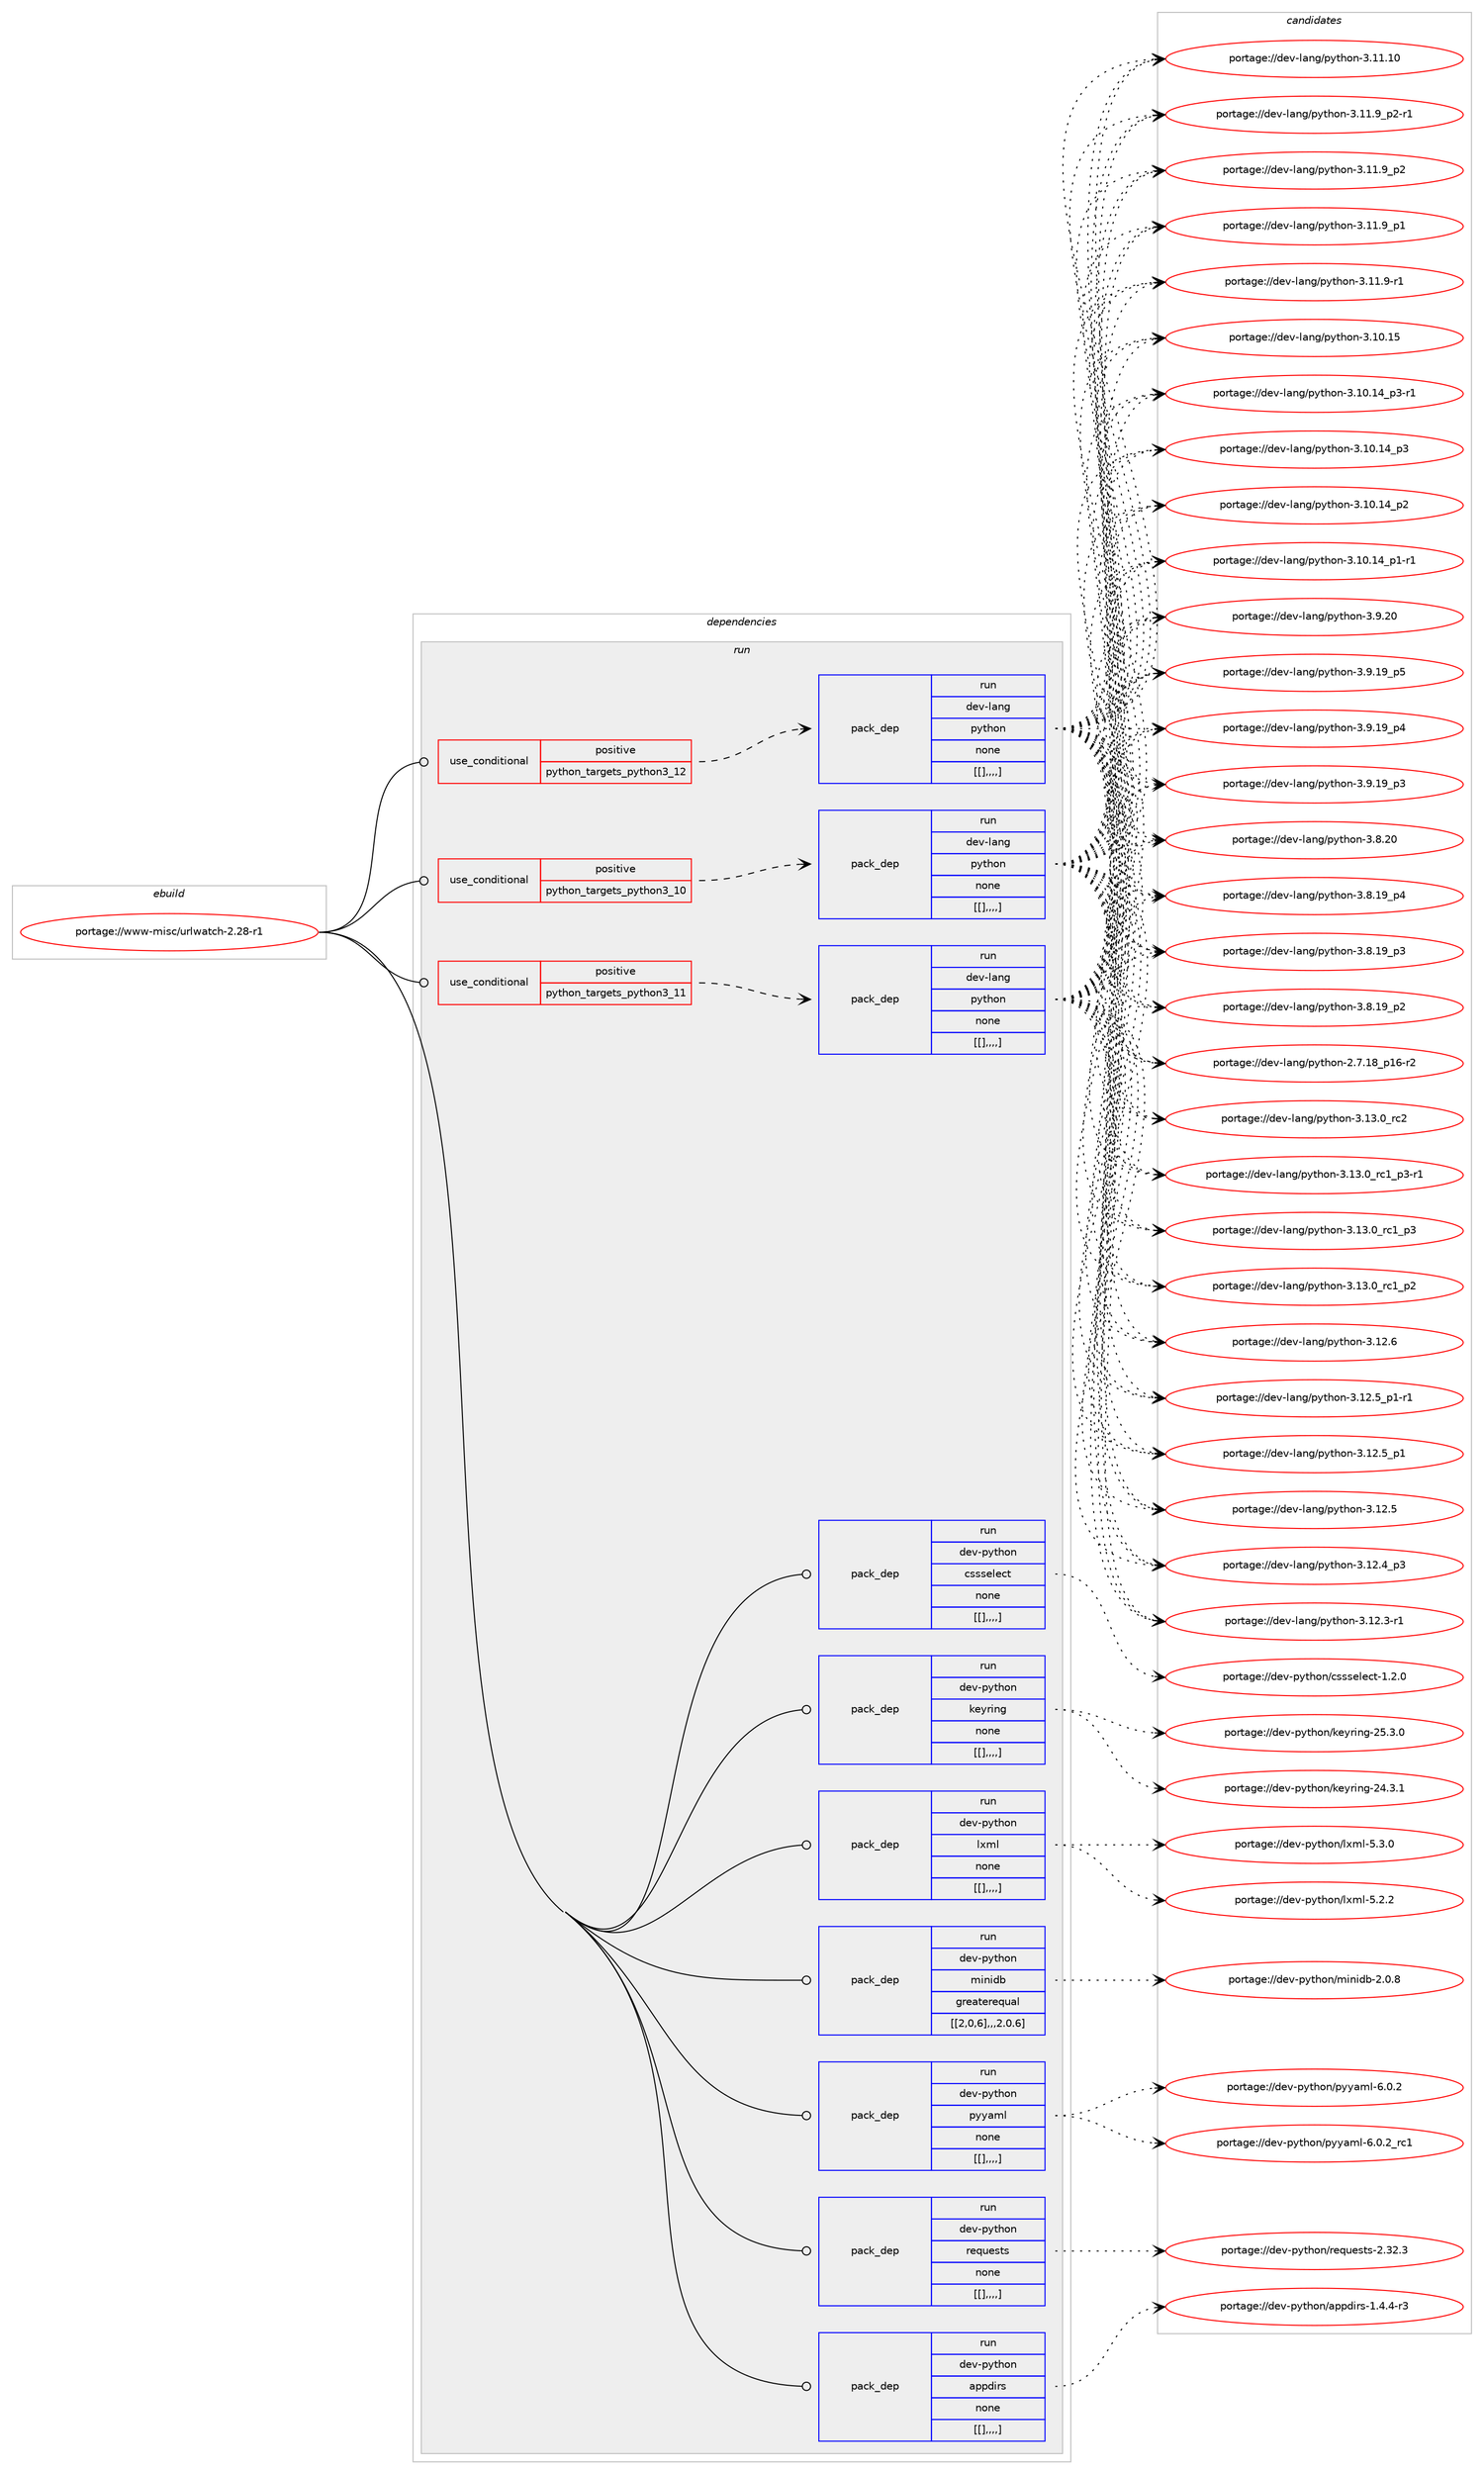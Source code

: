 digraph prolog {

# *************
# Graph options
# *************

newrank=true;
concentrate=true;
compound=true;
graph [rankdir=LR,fontname=Helvetica,fontsize=10,ranksep=1.5];#, ranksep=2.5, nodesep=0.2];
edge  [arrowhead=vee];
node  [fontname=Helvetica,fontsize=10];

# **********
# The ebuild
# **********

subgraph cluster_leftcol {
color=gray;
label=<<i>ebuild</i>>;
id [label="portage://www-misc/urlwatch-2.28-r1", color=red, width=4, href="../www-misc/urlwatch-2.28-r1.svg"];
}

# ****************
# The dependencies
# ****************

subgraph cluster_midcol {
color=gray;
label=<<i>dependencies</i>>;
subgraph cluster_compile {
fillcolor="#eeeeee";
style=filled;
label=<<i>compile</i>>;
}
subgraph cluster_compileandrun {
fillcolor="#eeeeee";
style=filled;
label=<<i>compile and run</i>>;
}
subgraph cluster_run {
fillcolor="#eeeeee";
style=filled;
label=<<i>run</i>>;
subgraph cond125354 {
dependency471349 [label=<<TABLE BORDER="0" CELLBORDER="1" CELLSPACING="0" CELLPADDING="4"><TR><TD ROWSPAN="3" CELLPADDING="10">use_conditional</TD></TR><TR><TD>positive</TD></TR><TR><TD>python_targets_python3_10</TD></TR></TABLE>>, shape=none, color=red];
subgraph pack342503 {
dependency471350 [label=<<TABLE BORDER="0" CELLBORDER="1" CELLSPACING="0" CELLPADDING="4" WIDTH="220"><TR><TD ROWSPAN="6" CELLPADDING="30">pack_dep</TD></TR><TR><TD WIDTH="110">run</TD></TR><TR><TD>dev-lang</TD></TR><TR><TD>python</TD></TR><TR><TD>none</TD></TR><TR><TD>[[],,,,]</TD></TR></TABLE>>, shape=none, color=blue];
}
dependency471349:e -> dependency471350:w [weight=20,style="dashed",arrowhead="vee"];
}
id:e -> dependency471349:w [weight=20,style="solid",arrowhead="odot"];
subgraph cond125355 {
dependency471351 [label=<<TABLE BORDER="0" CELLBORDER="1" CELLSPACING="0" CELLPADDING="4"><TR><TD ROWSPAN="3" CELLPADDING="10">use_conditional</TD></TR><TR><TD>positive</TD></TR><TR><TD>python_targets_python3_11</TD></TR></TABLE>>, shape=none, color=red];
subgraph pack342504 {
dependency471352 [label=<<TABLE BORDER="0" CELLBORDER="1" CELLSPACING="0" CELLPADDING="4" WIDTH="220"><TR><TD ROWSPAN="6" CELLPADDING="30">pack_dep</TD></TR><TR><TD WIDTH="110">run</TD></TR><TR><TD>dev-lang</TD></TR><TR><TD>python</TD></TR><TR><TD>none</TD></TR><TR><TD>[[],,,,]</TD></TR></TABLE>>, shape=none, color=blue];
}
dependency471351:e -> dependency471352:w [weight=20,style="dashed",arrowhead="vee"];
}
id:e -> dependency471351:w [weight=20,style="solid",arrowhead="odot"];
subgraph cond125356 {
dependency471353 [label=<<TABLE BORDER="0" CELLBORDER="1" CELLSPACING="0" CELLPADDING="4"><TR><TD ROWSPAN="3" CELLPADDING="10">use_conditional</TD></TR><TR><TD>positive</TD></TR><TR><TD>python_targets_python3_12</TD></TR></TABLE>>, shape=none, color=red];
subgraph pack342505 {
dependency471354 [label=<<TABLE BORDER="0" CELLBORDER="1" CELLSPACING="0" CELLPADDING="4" WIDTH="220"><TR><TD ROWSPAN="6" CELLPADDING="30">pack_dep</TD></TR><TR><TD WIDTH="110">run</TD></TR><TR><TD>dev-lang</TD></TR><TR><TD>python</TD></TR><TR><TD>none</TD></TR><TR><TD>[[],,,,]</TD></TR></TABLE>>, shape=none, color=blue];
}
dependency471353:e -> dependency471354:w [weight=20,style="dashed",arrowhead="vee"];
}
id:e -> dependency471353:w [weight=20,style="solid",arrowhead="odot"];
subgraph pack342506 {
dependency471355 [label=<<TABLE BORDER="0" CELLBORDER="1" CELLSPACING="0" CELLPADDING="4" WIDTH="220"><TR><TD ROWSPAN="6" CELLPADDING="30">pack_dep</TD></TR><TR><TD WIDTH="110">run</TD></TR><TR><TD>dev-python</TD></TR><TR><TD>appdirs</TD></TR><TR><TD>none</TD></TR><TR><TD>[[],,,,]</TD></TR></TABLE>>, shape=none, color=blue];
}
id:e -> dependency471355:w [weight=20,style="solid",arrowhead="odot"];
subgraph pack342507 {
dependency471356 [label=<<TABLE BORDER="0" CELLBORDER="1" CELLSPACING="0" CELLPADDING="4" WIDTH="220"><TR><TD ROWSPAN="6" CELLPADDING="30">pack_dep</TD></TR><TR><TD WIDTH="110">run</TD></TR><TR><TD>dev-python</TD></TR><TR><TD>cssselect</TD></TR><TR><TD>none</TD></TR><TR><TD>[[],,,,]</TD></TR></TABLE>>, shape=none, color=blue];
}
id:e -> dependency471356:w [weight=20,style="solid",arrowhead="odot"];
subgraph pack342508 {
dependency471357 [label=<<TABLE BORDER="0" CELLBORDER="1" CELLSPACING="0" CELLPADDING="4" WIDTH="220"><TR><TD ROWSPAN="6" CELLPADDING="30">pack_dep</TD></TR><TR><TD WIDTH="110">run</TD></TR><TR><TD>dev-python</TD></TR><TR><TD>keyring</TD></TR><TR><TD>none</TD></TR><TR><TD>[[],,,,]</TD></TR></TABLE>>, shape=none, color=blue];
}
id:e -> dependency471357:w [weight=20,style="solid",arrowhead="odot"];
subgraph pack342509 {
dependency471358 [label=<<TABLE BORDER="0" CELLBORDER="1" CELLSPACING="0" CELLPADDING="4" WIDTH="220"><TR><TD ROWSPAN="6" CELLPADDING="30">pack_dep</TD></TR><TR><TD WIDTH="110">run</TD></TR><TR><TD>dev-python</TD></TR><TR><TD>lxml</TD></TR><TR><TD>none</TD></TR><TR><TD>[[],,,,]</TD></TR></TABLE>>, shape=none, color=blue];
}
id:e -> dependency471358:w [weight=20,style="solid",arrowhead="odot"];
subgraph pack342510 {
dependency471359 [label=<<TABLE BORDER="0" CELLBORDER="1" CELLSPACING="0" CELLPADDING="4" WIDTH="220"><TR><TD ROWSPAN="6" CELLPADDING="30">pack_dep</TD></TR><TR><TD WIDTH="110">run</TD></TR><TR><TD>dev-python</TD></TR><TR><TD>minidb</TD></TR><TR><TD>greaterequal</TD></TR><TR><TD>[[2,0,6],,,2.0.6]</TD></TR></TABLE>>, shape=none, color=blue];
}
id:e -> dependency471359:w [weight=20,style="solid",arrowhead="odot"];
subgraph pack342511 {
dependency471360 [label=<<TABLE BORDER="0" CELLBORDER="1" CELLSPACING="0" CELLPADDING="4" WIDTH="220"><TR><TD ROWSPAN="6" CELLPADDING="30">pack_dep</TD></TR><TR><TD WIDTH="110">run</TD></TR><TR><TD>dev-python</TD></TR><TR><TD>pyyaml</TD></TR><TR><TD>none</TD></TR><TR><TD>[[],,,,]</TD></TR></TABLE>>, shape=none, color=blue];
}
id:e -> dependency471360:w [weight=20,style="solid",arrowhead="odot"];
subgraph pack342512 {
dependency471361 [label=<<TABLE BORDER="0" CELLBORDER="1" CELLSPACING="0" CELLPADDING="4" WIDTH="220"><TR><TD ROWSPAN="6" CELLPADDING="30">pack_dep</TD></TR><TR><TD WIDTH="110">run</TD></TR><TR><TD>dev-python</TD></TR><TR><TD>requests</TD></TR><TR><TD>none</TD></TR><TR><TD>[[],,,,]</TD></TR></TABLE>>, shape=none, color=blue];
}
id:e -> dependency471361:w [weight=20,style="solid",arrowhead="odot"];
}
}

# **************
# The candidates
# **************

subgraph cluster_choices {
rank=same;
color=gray;
label=<<i>candidates</i>>;

subgraph choice342503 {
color=black;
nodesep=1;
choice10010111845108971101034711212111610411111045514649514648951149950 [label="portage://dev-lang/python-3.13.0_rc2", color=red, width=4,href="../dev-lang/python-3.13.0_rc2.svg"];
choice1001011184510897110103471121211161041111104551464951464895114994995112514511449 [label="portage://dev-lang/python-3.13.0_rc1_p3-r1", color=red, width=4,href="../dev-lang/python-3.13.0_rc1_p3-r1.svg"];
choice100101118451089711010347112121116104111110455146495146489511499499511251 [label="portage://dev-lang/python-3.13.0_rc1_p3", color=red, width=4,href="../dev-lang/python-3.13.0_rc1_p3.svg"];
choice100101118451089711010347112121116104111110455146495146489511499499511250 [label="portage://dev-lang/python-3.13.0_rc1_p2", color=red, width=4,href="../dev-lang/python-3.13.0_rc1_p2.svg"];
choice10010111845108971101034711212111610411111045514649504654 [label="portage://dev-lang/python-3.12.6", color=red, width=4,href="../dev-lang/python-3.12.6.svg"];
choice1001011184510897110103471121211161041111104551464950465395112494511449 [label="portage://dev-lang/python-3.12.5_p1-r1", color=red, width=4,href="../dev-lang/python-3.12.5_p1-r1.svg"];
choice100101118451089711010347112121116104111110455146495046539511249 [label="portage://dev-lang/python-3.12.5_p1", color=red, width=4,href="../dev-lang/python-3.12.5_p1.svg"];
choice10010111845108971101034711212111610411111045514649504653 [label="portage://dev-lang/python-3.12.5", color=red, width=4,href="../dev-lang/python-3.12.5.svg"];
choice100101118451089711010347112121116104111110455146495046529511251 [label="portage://dev-lang/python-3.12.4_p3", color=red, width=4,href="../dev-lang/python-3.12.4_p3.svg"];
choice100101118451089711010347112121116104111110455146495046514511449 [label="portage://dev-lang/python-3.12.3-r1", color=red, width=4,href="../dev-lang/python-3.12.3-r1.svg"];
choice1001011184510897110103471121211161041111104551464949464948 [label="portage://dev-lang/python-3.11.10", color=red, width=4,href="../dev-lang/python-3.11.10.svg"];
choice1001011184510897110103471121211161041111104551464949465795112504511449 [label="portage://dev-lang/python-3.11.9_p2-r1", color=red, width=4,href="../dev-lang/python-3.11.9_p2-r1.svg"];
choice100101118451089711010347112121116104111110455146494946579511250 [label="portage://dev-lang/python-3.11.9_p2", color=red, width=4,href="../dev-lang/python-3.11.9_p2.svg"];
choice100101118451089711010347112121116104111110455146494946579511249 [label="portage://dev-lang/python-3.11.9_p1", color=red, width=4,href="../dev-lang/python-3.11.9_p1.svg"];
choice100101118451089711010347112121116104111110455146494946574511449 [label="portage://dev-lang/python-3.11.9-r1", color=red, width=4,href="../dev-lang/python-3.11.9-r1.svg"];
choice1001011184510897110103471121211161041111104551464948464953 [label="portage://dev-lang/python-3.10.15", color=red, width=4,href="../dev-lang/python-3.10.15.svg"];
choice100101118451089711010347112121116104111110455146494846495295112514511449 [label="portage://dev-lang/python-3.10.14_p3-r1", color=red, width=4,href="../dev-lang/python-3.10.14_p3-r1.svg"];
choice10010111845108971101034711212111610411111045514649484649529511251 [label="portage://dev-lang/python-3.10.14_p3", color=red, width=4,href="../dev-lang/python-3.10.14_p3.svg"];
choice10010111845108971101034711212111610411111045514649484649529511250 [label="portage://dev-lang/python-3.10.14_p2", color=red, width=4,href="../dev-lang/python-3.10.14_p2.svg"];
choice100101118451089711010347112121116104111110455146494846495295112494511449 [label="portage://dev-lang/python-3.10.14_p1-r1", color=red, width=4,href="../dev-lang/python-3.10.14_p1-r1.svg"];
choice10010111845108971101034711212111610411111045514657465048 [label="portage://dev-lang/python-3.9.20", color=red, width=4,href="../dev-lang/python-3.9.20.svg"];
choice100101118451089711010347112121116104111110455146574649579511253 [label="portage://dev-lang/python-3.9.19_p5", color=red, width=4,href="../dev-lang/python-3.9.19_p5.svg"];
choice100101118451089711010347112121116104111110455146574649579511252 [label="portage://dev-lang/python-3.9.19_p4", color=red, width=4,href="../dev-lang/python-3.9.19_p4.svg"];
choice100101118451089711010347112121116104111110455146574649579511251 [label="portage://dev-lang/python-3.9.19_p3", color=red, width=4,href="../dev-lang/python-3.9.19_p3.svg"];
choice10010111845108971101034711212111610411111045514656465048 [label="portage://dev-lang/python-3.8.20", color=red, width=4,href="../dev-lang/python-3.8.20.svg"];
choice100101118451089711010347112121116104111110455146564649579511252 [label="portage://dev-lang/python-3.8.19_p4", color=red, width=4,href="../dev-lang/python-3.8.19_p4.svg"];
choice100101118451089711010347112121116104111110455146564649579511251 [label="portage://dev-lang/python-3.8.19_p3", color=red, width=4,href="../dev-lang/python-3.8.19_p3.svg"];
choice100101118451089711010347112121116104111110455146564649579511250 [label="portage://dev-lang/python-3.8.19_p2", color=red, width=4,href="../dev-lang/python-3.8.19_p2.svg"];
choice100101118451089711010347112121116104111110455046554649569511249544511450 [label="portage://dev-lang/python-2.7.18_p16-r2", color=red, width=4,href="../dev-lang/python-2.7.18_p16-r2.svg"];
dependency471350:e -> choice10010111845108971101034711212111610411111045514649514648951149950:w [style=dotted,weight="100"];
dependency471350:e -> choice1001011184510897110103471121211161041111104551464951464895114994995112514511449:w [style=dotted,weight="100"];
dependency471350:e -> choice100101118451089711010347112121116104111110455146495146489511499499511251:w [style=dotted,weight="100"];
dependency471350:e -> choice100101118451089711010347112121116104111110455146495146489511499499511250:w [style=dotted,weight="100"];
dependency471350:e -> choice10010111845108971101034711212111610411111045514649504654:w [style=dotted,weight="100"];
dependency471350:e -> choice1001011184510897110103471121211161041111104551464950465395112494511449:w [style=dotted,weight="100"];
dependency471350:e -> choice100101118451089711010347112121116104111110455146495046539511249:w [style=dotted,weight="100"];
dependency471350:e -> choice10010111845108971101034711212111610411111045514649504653:w [style=dotted,weight="100"];
dependency471350:e -> choice100101118451089711010347112121116104111110455146495046529511251:w [style=dotted,weight="100"];
dependency471350:e -> choice100101118451089711010347112121116104111110455146495046514511449:w [style=dotted,weight="100"];
dependency471350:e -> choice1001011184510897110103471121211161041111104551464949464948:w [style=dotted,weight="100"];
dependency471350:e -> choice1001011184510897110103471121211161041111104551464949465795112504511449:w [style=dotted,weight="100"];
dependency471350:e -> choice100101118451089711010347112121116104111110455146494946579511250:w [style=dotted,weight="100"];
dependency471350:e -> choice100101118451089711010347112121116104111110455146494946579511249:w [style=dotted,weight="100"];
dependency471350:e -> choice100101118451089711010347112121116104111110455146494946574511449:w [style=dotted,weight="100"];
dependency471350:e -> choice1001011184510897110103471121211161041111104551464948464953:w [style=dotted,weight="100"];
dependency471350:e -> choice100101118451089711010347112121116104111110455146494846495295112514511449:w [style=dotted,weight="100"];
dependency471350:e -> choice10010111845108971101034711212111610411111045514649484649529511251:w [style=dotted,weight="100"];
dependency471350:e -> choice10010111845108971101034711212111610411111045514649484649529511250:w [style=dotted,weight="100"];
dependency471350:e -> choice100101118451089711010347112121116104111110455146494846495295112494511449:w [style=dotted,weight="100"];
dependency471350:e -> choice10010111845108971101034711212111610411111045514657465048:w [style=dotted,weight="100"];
dependency471350:e -> choice100101118451089711010347112121116104111110455146574649579511253:w [style=dotted,weight="100"];
dependency471350:e -> choice100101118451089711010347112121116104111110455146574649579511252:w [style=dotted,weight="100"];
dependency471350:e -> choice100101118451089711010347112121116104111110455146574649579511251:w [style=dotted,weight="100"];
dependency471350:e -> choice10010111845108971101034711212111610411111045514656465048:w [style=dotted,weight="100"];
dependency471350:e -> choice100101118451089711010347112121116104111110455146564649579511252:w [style=dotted,weight="100"];
dependency471350:e -> choice100101118451089711010347112121116104111110455146564649579511251:w [style=dotted,weight="100"];
dependency471350:e -> choice100101118451089711010347112121116104111110455146564649579511250:w [style=dotted,weight="100"];
dependency471350:e -> choice100101118451089711010347112121116104111110455046554649569511249544511450:w [style=dotted,weight="100"];
}
subgraph choice342504 {
color=black;
nodesep=1;
choice10010111845108971101034711212111610411111045514649514648951149950 [label="portage://dev-lang/python-3.13.0_rc2", color=red, width=4,href="../dev-lang/python-3.13.0_rc2.svg"];
choice1001011184510897110103471121211161041111104551464951464895114994995112514511449 [label="portage://dev-lang/python-3.13.0_rc1_p3-r1", color=red, width=4,href="../dev-lang/python-3.13.0_rc1_p3-r1.svg"];
choice100101118451089711010347112121116104111110455146495146489511499499511251 [label="portage://dev-lang/python-3.13.0_rc1_p3", color=red, width=4,href="../dev-lang/python-3.13.0_rc1_p3.svg"];
choice100101118451089711010347112121116104111110455146495146489511499499511250 [label="portage://dev-lang/python-3.13.0_rc1_p2", color=red, width=4,href="../dev-lang/python-3.13.0_rc1_p2.svg"];
choice10010111845108971101034711212111610411111045514649504654 [label="portage://dev-lang/python-3.12.6", color=red, width=4,href="../dev-lang/python-3.12.6.svg"];
choice1001011184510897110103471121211161041111104551464950465395112494511449 [label="portage://dev-lang/python-3.12.5_p1-r1", color=red, width=4,href="../dev-lang/python-3.12.5_p1-r1.svg"];
choice100101118451089711010347112121116104111110455146495046539511249 [label="portage://dev-lang/python-3.12.5_p1", color=red, width=4,href="../dev-lang/python-3.12.5_p1.svg"];
choice10010111845108971101034711212111610411111045514649504653 [label="portage://dev-lang/python-3.12.5", color=red, width=4,href="../dev-lang/python-3.12.5.svg"];
choice100101118451089711010347112121116104111110455146495046529511251 [label="portage://dev-lang/python-3.12.4_p3", color=red, width=4,href="../dev-lang/python-3.12.4_p3.svg"];
choice100101118451089711010347112121116104111110455146495046514511449 [label="portage://dev-lang/python-3.12.3-r1", color=red, width=4,href="../dev-lang/python-3.12.3-r1.svg"];
choice1001011184510897110103471121211161041111104551464949464948 [label="portage://dev-lang/python-3.11.10", color=red, width=4,href="../dev-lang/python-3.11.10.svg"];
choice1001011184510897110103471121211161041111104551464949465795112504511449 [label="portage://dev-lang/python-3.11.9_p2-r1", color=red, width=4,href="../dev-lang/python-3.11.9_p2-r1.svg"];
choice100101118451089711010347112121116104111110455146494946579511250 [label="portage://dev-lang/python-3.11.9_p2", color=red, width=4,href="../dev-lang/python-3.11.9_p2.svg"];
choice100101118451089711010347112121116104111110455146494946579511249 [label="portage://dev-lang/python-3.11.9_p1", color=red, width=4,href="../dev-lang/python-3.11.9_p1.svg"];
choice100101118451089711010347112121116104111110455146494946574511449 [label="portage://dev-lang/python-3.11.9-r1", color=red, width=4,href="../dev-lang/python-3.11.9-r1.svg"];
choice1001011184510897110103471121211161041111104551464948464953 [label="portage://dev-lang/python-3.10.15", color=red, width=4,href="../dev-lang/python-3.10.15.svg"];
choice100101118451089711010347112121116104111110455146494846495295112514511449 [label="portage://dev-lang/python-3.10.14_p3-r1", color=red, width=4,href="../dev-lang/python-3.10.14_p3-r1.svg"];
choice10010111845108971101034711212111610411111045514649484649529511251 [label="portage://dev-lang/python-3.10.14_p3", color=red, width=4,href="../dev-lang/python-3.10.14_p3.svg"];
choice10010111845108971101034711212111610411111045514649484649529511250 [label="portage://dev-lang/python-3.10.14_p2", color=red, width=4,href="../dev-lang/python-3.10.14_p2.svg"];
choice100101118451089711010347112121116104111110455146494846495295112494511449 [label="portage://dev-lang/python-3.10.14_p1-r1", color=red, width=4,href="../dev-lang/python-3.10.14_p1-r1.svg"];
choice10010111845108971101034711212111610411111045514657465048 [label="portage://dev-lang/python-3.9.20", color=red, width=4,href="../dev-lang/python-3.9.20.svg"];
choice100101118451089711010347112121116104111110455146574649579511253 [label="portage://dev-lang/python-3.9.19_p5", color=red, width=4,href="../dev-lang/python-3.9.19_p5.svg"];
choice100101118451089711010347112121116104111110455146574649579511252 [label="portage://dev-lang/python-3.9.19_p4", color=red, width=4,href="../dev-lang/python-3.9.19_p4.svg"];
choice100101118451089711010347112121116104111110455146574649579511251 [label="portage://dev-lang/python-3.9.19_p3", color=red, width=4,href="../dev-lang/python-3.9.19_p3.svg"];
choice10010111845108971101034711212111610411111045514656465048 [label="portage://dev-lang/python-3.8.20", color=red, width=4,href="../dev-lang/python-3.8.20.svg"];
choice100101118451089711010347112121116104111110455146564649579511252 [label="portage://dev-lang/python-3.8.19_p4", color=red, width=4,href="../dev-lang/python-3.8.19_p4.svg"];
choice100101118451089711010347112121116104111110455146564649579511251 [label="portage://dev-lang/python-3.8.19_p3", color=red, width=4,href="../dev-lang/python-3.8.19_p3.svg"];
choice100101118451089711010347112121116104111110455146564649579511250 [label="portage://dev-lang/python-3.8.19_p2", color=red, width=4,href="../dev-lang/python-3.8.19_p2.svg"];
choice100101118451089711010347112121116104111110455046554649569511249544511450 [label="portage://dev-lang/python-2.7.18_p16-r2", color=red, width=4,href="../dev-lang/python-2.7.18_p16-r2.svg"];
dependency471352:e -> choice10010111845108971101034711212111610411111045514649514648951149950:w [style=dotted,weight="100"];
dependency471352:e -> choice1001011184510897110103471121211161041111104551464951464895114994995112514511449:w [style=dotted,weight="100"];
dependency471352:e -> choice100101118451089711010347112121116104111110455146495146489511499499511251:w [style=dotted,weight="100"];
dependency471352:e -> choice100101118451089711010347112121116104111110455146495146489511499499511250:w [style=dotted,weight="100"];
dependency471352:e -> choice10010111845108971101034711212111610411111045514649504654:w [style=dotted,weight="100"];
dependency471352:e -> choice1001011184510897110103471121211161041111104551464950465395112494511449:w [style=dotted,weight="100"];
dependency471352:e -> choice100101118451089711010347112121116104111110455146495046539511249:w [style=dotted,weight="100"];
dependency471352:e -> choice10010111845108971101034711212111610411111045514649504653:w [style=dotted,weight="100"];
dependency471352:e -> choice100101118451089711010347112121116104111110455146495046529511251:w [style=dotted,weight="100"];
dependency471352:e -> choice100101118451089711010347112121116104111110455146495046514511449:w [style=dotted,weight="100"];
dependency471352:e -> choice1001011184510897110103471121211161041111104551464949464948:w [style=dotted,weight="100"];
dependency471352:e -> choice1001011184510897110103471121211161041111104551464949465795112504511449:w [style=dotted,weight="100"];
dependency471352:e -> choice100101118451089711010347112121116104111110455146494946579511250:w [style=dotted,weight="100"];
dependency471352:e -> choice100101118451089711010347112121116104111110455146494946579511249:w [style=dotted,weight="100"];
dependency471352:e -> choice100101118451089711010347112121116104111110455146494946574511449:w [style=dotted,weight="100"];
dependency471352:e -> choice1001011184510897110103471121211161041111104551464948464953:w [style=dotted,weight="100"];
dependency471352:e -> choice100101118451089711010347112121116104111110455146494846495295112514511449:w [style=dotted,weight="100"];
dependency471352:e -> choice10010111845108971101034711212111610411111045514649484649529511251:w [style=dotted,weight="100"];
dependency471352:e -> choice10010111845108971101034711212111610411111045514649484649529511250:w [style=dotted,weight="100"];
dependency471352:e -> choice100101118451089711010347112121116104111110455146494846495295112494511449:w [style=dotted,weight="100"];
dependency471352:e -> choice10010111845108971101034711212111610411111045514657465048:w [style=dotted,weight="100"];
dependency471352:e -> choice100101118451089711010347112121116104111110455146574649579511253:w [style=dotted,weight="100"];
dependency471352:e -> choice100101118451089711010347112121116104111110455146574649579511252:w [style=dotted,weight="100"];
dependency471352:e -> choice100101118451089711010347112121116104111110455146574649579511251:w [style=dotted,weight="100"];
dependency471352:e -> choice10010111845108971101034711212111610411111045514656465048:w [style=dotted,weight="100"];
dependency471352:e -> choice100101118451089711010347112121116104111110455146564649579511252:w [style=dotted,weight="100"];
dependency471352:e -> choice100101118451089711010347112121116104111110455146564649579511251:w [style=dotted,weight="100"];
dependency471352:e -> choice100101118451089711010347112121116104111110455146564649579511250:w [style=dotted,weight="100"];
dependency471352:e -> choice100101118451089711010347112121116104111110455046554649569511249544511450:w [style=dotted,weight="100"];
}
subgraph choice342505 {
color=black;
nodesep=1;
choice10010111845108971101034711212111610411111045514649514648951149950 [label="portage://dev-lang/python-3.13.0_rc2", color=red, width=4,href="../dev-lang/python-3.13.0_rc2.svg"];
choice1001011184510897110103471121211161041111104551464951464895114994995112514511449 [label="portage://dev-lang/python-3.13.0_rc1_p3-r1", color=red, width=4,href="../dev-lang/python-3.13.0_rc1_p3-r1.svg"];
choice100101118451089711010347112121116104111110455146495146489511499499511251 [label="portage://dev-lang/python-3.13.0_rc1_p3", color=red, width=4,href="../dev-lang/python-3.13.0_rc1_p3.svg"];
choice100101118451089711010347112121116104111110455146495146489511499499511250 [label="portage://dev-lang/python-3.13.0_rc1_p2", color=red, width=4,href="../dev-lang/python-3.13.0_rc1_p2.svg"];
choice10010111845108971101034711212111610411111045514649504654 [label="portage://dev-lang/python-3.12.6", color=red, width=4,href="../dev-lang/python-3.12.6.svg"];
choice1001011184510897110103471121211161041111104551464950465395112494511449 [label="portage://dev-lang/python-3.12.5_p1-r1", color=red, width=4,href="../dev-lang/python-3.12.5_p1-r1.svg"];
choice100101118451089711010347112121116104111110455146495046539511249 [label="portage://dev-lang/python-3.12.5_p1", color=red, width=4,href="../dev-lang/python-3.12.5_p1.svg"];
choice10010111845108971101034711212111610411111045514649504653 [label="portage://dev-lang/python-3.12.5", color=red, width=4,href="../dev-lang/python-3.12.5.svg"];
choice100101118451089711010347112121116104111110455146495046529511251 [label="portage://dev-lang/python-3.12.4_p3", color=red, width=4,href="../dev-lang/python-3.12.4_p3.svg"];
choice100101118451089711010347112121116104111110455146495046514511449 [label="portage://dev-lang/python-3.12.3-r1", color=red, width=4,href="../dev-lang/python-3.12.3-r1.svg"];
choice1001011184510897110103471121211161041111104551464949464948 [label="portage://dev-lang/python-3.11.10", color=red, width=4,href="../dev-lang/python-3.11.10.svg"];
choice1001011184510897110103471121211161041111104551464949465795112504511449 [label="portage://dev-lang/python-3.11.9_p2-r1", color=red, width=4,href="../dev-lang/python-3.11.9_p2-r1.svg"];
choice100101118451089711010347112121116104111110455146494946579511250 [label="portage://dev-lang/python-3.11.9_p2", color=red, width=4,href="../dev-lang/python-3.11.9_p2.svg"];
choice100101118451089711010347112121116104111110455146494946579511249 [label="portage://dev-lang/python-3.11.9_p1", color=red, width=4,href="../dev-lang/python-3.11.9_p1.svg"];
choice100101118451089711010347112121116104111110455146494946574511449 [label="portage://dev-lang/python-3.11.9-r1", color=red, width=4,href="../dev-lang/python-3.11.9-r1.svg"];
choice1001011184510897110103471121211161041111104551464948464953 [label="portage://dev-lang/python-3.10.15", color=red, width=4,href="../dev-lang/python-3.10.15.svg"];
choice100101118451089711010347112121116104111110455146494846495295112514511449 [label="portage://dev-lang/python-3.10.14_p3-r1", color=red, width=4,href="../dev-lang/python-3.10.14_p3-r1.svg"];
choice10010111845108971101034711212111610411111045514649484649529511251 [label="portage://dev-lang/python-3.10.14_p3", color=red, width=4,href="../dev-lang/python-3.10.14_p3.svg"];
choice10010111845108971101034711212111610411111045514649484649529511250 [label="portage://dev-lang/python-3.10.14_p2", color=red, width=4,href="../dev-lang/python-3.10.14_p2.svg"];
choice100101118451089711010347112121116104111110455146494846495295112494511449 [label="portage://dev-lang/python-3.10.14_p1-r1", color=red, width=4,href="../dev-lang/python-3.10.14_p1-r1.svg"];
choice10010111845108971101034711212111610411111045514657465048 [label="portage://dev-lang/python-3.9.20", color=red, width=4,href="../dev-lang/python-3.9.20.svg"];
choice100101118451089711010347112121116104111110455146574649579511253 [label="portage://dev-lang/python-3.9.19_p5", color=red, width=4,href="../dev-lang/python-3.9.19_p5.svg"];
choice100101118451089711010347112121116104111110455146574649579511252 [label="portage://dev-lang/python-3.9.19_p4", color=red, width=4,href="../dev-lang/python-3.9.19_p4.svg"];
choice100101118451089711010347112121116104111110455146574649579511251 [label="portage://dev-lang/python-3.9.19_p3", color=red, width=4,href="../dev-lang/python-3.9.19_p3.svg"];
choice10010111845108971101034711212111610411111045514656465048 [label="portage://dev-lang/python-3.8.20", color=red, width=4,href="../dev-lang/python-3.8.20.svg"];
choice100101118451089711010347112121116104111110455146564649579511252 [label="portage://dev-lang/python-3.8.19_p4", color=red, width=4,href="../dev-lang/python-3.8.19_p4.svg"];
choice100101118451089711010347112121116104111110455146564649579511251 [label="portage://dev-lang/python-3.8.19_p3", color=red, width=4,href="../dev-lang/python-3.8.19_p3.svg"];
choice100101118451089711010347112121116104111110455146564649579511250 [label="portage://dev-lang/python-3.8.19_p2", color=red, width=4,href="../dev-lang/python-3.8.19_p2.svg"];
choice100101118451089711010347112121116104111110455046554649569511249544511450 [label="portage://dev-lang/python-2.7.18_p16-r2", color=red, width=4,href="../dev-lang/python-2.7.18_p16-r2.svg"];
dependency471354:e -> choice10010111845108971101034711212111610411111045514649514648951149950:w [style=dotted,weight="100"];
dependency471354:e -> choice1001011184510897110103471121211161041111104551464951464895114994995112514511449:w [style=dotted,weight="100"];
dependency471354:e -> choice100101118451089711010347112121116104111110455146495146489511499499511251:w [style=dotted,weight="100"];
dependency471354:e -> choice100101118451089711010347112121116104111110455146495146489511499499511250:w [style=dotted,weight="100"];
dependency471354:e -> choice10010111845108971101034711212111610411111045514649504654:w [style=dotted,weight="100"];
dependency471354:e -> choice1001011184510897110103471121211161041111104551464950465395112494511449:w [style=dotted,weight="100"];
dependency471354:e -> choice100101118451089711010347112121116104111110455146495046539511249:w [style=dotted,weight="100"];
dependency471354:e -> choice10010111845108971101034711212111610411111045514649504653:w [style=dotted,weight="100"];
dependency471354:e -> choice100101118451089711010347112121116104111110455146495046529511251:w [style=dotted,weight="100"];
dependency471354:e -> choice100101118451089711010347112121116104111110455146495046514511449:w [style=dotted,weight="100"];
dependency471354:e -> choice1001011184510897110103471121211161041111104551464949464948:w [style=dotted,weight="100"];
dependency471354:e -> choice1001011184510897110103471121211161041111104551464949465795112504511449:w [style=dotted,weight="100"];
dependency471354:e -> choice100101118451089711010347112121116104111110455146494946579511250:w [style=dotted,weight="100"];
dependency471354:e -> choice100101118451089711010347112121116104111110455146494946579511249:w [style=dotted,weight="100"];
dependency471354:e -> choice100101118451089711010347112121116104111110455146494946574511449:w [style=dotted,weight="100"];
dependency471354:e -> choice1001011184510897110103471121211161041111104551464948464953:w [style=dotted,weight="100"];
dependency471354:e -> choice100101118451089711010347112121116104111110455146494846495295112514511449:w [style=dotted,weight="100"];
dependency471354:e -> choice10010111845108971101034711212111610411111045514649484649529511251:w [style=dotted,weight="100"];
dependency471354:e -> choice10010111845108971101034711212111610411111045514649484649529511250:w [style=dotted,weight="100"];
dependency471354:e -> choice100101118451089711010347112121116104111110455146494846495295112494511449:w [style=dotted,weight="100"];
dependency471354:e -> choice10010111845108971101034711212111610411111045514657465048:w [style=dotted,weight="100"];
dependency471354:e -> choice100101118451089711010347112121116104111110455146574649579511253:w [style=dotted,weight="100"];
dependency471354:e -> choice100101118451089711010347112121116104111110455146574649579511252:w [style=dotted,weight="100"];
dependency471354:e -> choice100101118451089711010347112121116104111110455146574649579511251:w [style=dotted,weight="100"];
dependency471354:e -> choice10010111845108971101034711212111610411111045514656465048:w [style=dotted,weight="100"];
dependency471354:e -> choice100101118451089711010347112121116104111110455146564649579511252:w [style=dotted,weight="100"];
dependency471354:e -> choice100101118451089711010347112121116104111110455146564649579511251:w [style=dotted,weight="100"];
dependency471354:e -> choice100101118451089711010347112121116104111110455146564649579511250:w [style=dotted,weight="100"];
dependency471354:e -> choice100101118451089711010347112121116104111110455046554649569511249544511450:w [style=dotted,weight="100"];
}
subgraph choice342506 {
color=black;
nodesep=1;
choice1001011184511212111610411111047971121121001051141154549465246524511451 [label="portage://dev-python/appdirs-1.4.4-r3", color=red, width=4,href="../dev-python/appdirs-1.4.4-r3.svg"];
dependency471355:e -> choice1001011184511212111610411111047971121121001051141154549465246524511451:w [style=dotted,weight="100"];
}
subgraph choice342507 {
color=black;
nodesep=1;
choice10010111845112121116104111110479911511511510110810199116454946504648 [label="portage://dev-python/cssselect-1.2.0", color=red, width=4,href="../dev-python/cssselect-1.2.0.svg"];
dependency471356:e -> choice10010111845112121116104111110479911511511510110810199116454946504648:w [style=dotted,weight="100"];
}
subgraph choice342508 {
color=black;
nodesep=1;
choice100101118451121211161041111104710710112111410511010345505346514648 [label="portage://dev-python/keyring-25.3.0", color=red, width=4,href="../dev-python/keyring-25.3.0.svg"];
choice100101118451121211161041111104710710112111410511010345505246514649 [label="portage://dev-python/keyring-24.3.1", color=red, width=4,href="../dev-python/keyring-24.3.1.svg"];
dependency471357:e -> choice100101118451121211161041111104710710112111410511010345505346514648:w [style=dotted,weight="100"];
dependency471357:e -> choice100101118451121211161041111104710710112111410511010345505246514649:w [style=dotted,weight="100"];
}
subgraph choice342509 {
color=black;
nodesep=1;
choice1001011184511212111610411111047108120109108455346514648 [label="portage://dev-python/lxml-5.3.0", color=red, width=4,href="../dev-python/lxml-5.3.0.svg"];
choice1001011184511212111610411111047108120109108455346504650 [label="portage://dev-python/lxml-5.2.2", color=red, width=4,href="../dev-python/lxml-5.2.2.svg"];
dependency471358:e -> choice1001011184511212111610411111047108120109108455346514648:w [style=dotted,weight="100"];
dependency471358:e -> choice1001011184511212111610411111047108120109108455346504650:w [style=dotted,weight="100"];
}
subgraph choice342510 {
color=black;
nodesep=1;
choice100101118451121211161041111104710910511010510098455046484656 [label="portage://dev-python/minidb-2.0.8", color=red, width=4,href="../dev-python/minidb-2.0.8.svg"];
dependency471359:e -> choice100101118451121211161041111104710910511010510098455046484656:w [style=dotted,weight="100"];
}
subgraph choice342511 {
color=black;
nodesep=1;
choice100101118451121211161041111104711212112197109108455446484650951149949 [label="portage://dev-python/pyyaml-6.0.2_rc1", color=red, width=4,href="../dev-python/pyyaml-6.0.2_rc1.svg"];
choice100101118451121211161041111104711212112197109108455446484650 [label="portage://dev-python/pyyaml-6.0.2", color=red, width=4,href="../dev-python/pyyaml-6.0.2.svg"];
dependency471360:e -> choice100101118451121211161041111104711212112197109108455446484650951149949:w [style=dotted,weight="100"];
dependency471360:e -> choice100101118451121211161041111104711212112197109108455446484650:w [style=dotted,weight="100"];
}
subgraph choice342512 {
color=black;
nodesep=1;
choice100101118451121211161041111104711410111311710111511611545504651504651 [label="portage://dev-python/requests-2.32.3", color=red, width=4,href="../dev-python/requests-2.32.3.svg"];
dependency471361:e -> choice100101118451121211161041111104711410111311710111511611545504651504651:w [style=dotted,weight="100"];
}
}

}

